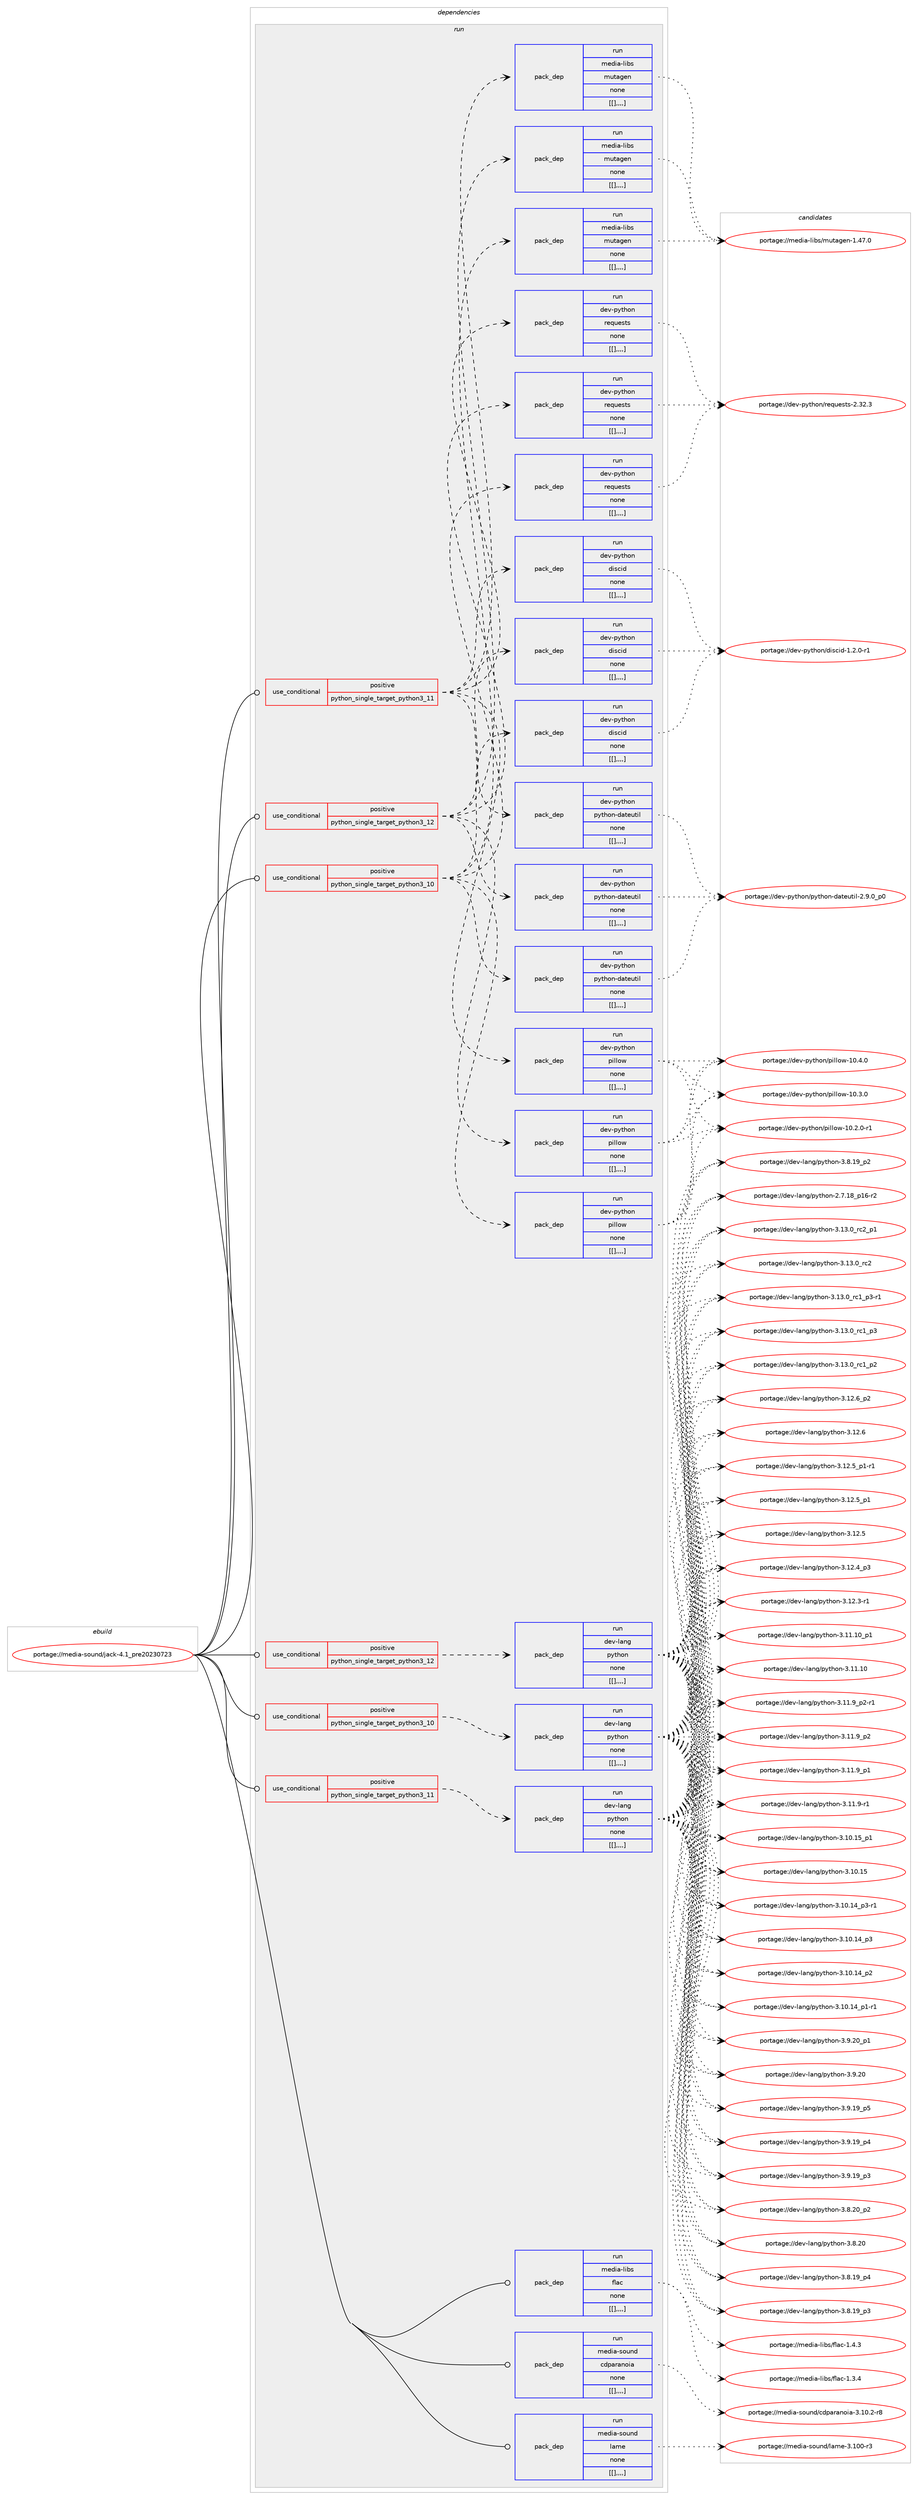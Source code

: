 digraph prolog {

# *************
# Graph options
# *************

newrank=true;
concentrate=true;
compound=true;
graph [rankdir=LR,fontname=Helvetica,fontsize=10,ranksep=1.5];#, ranksep=2.5, nodesep=0.2];
edge  [arrowhead=vee];
node  [fontname=Helvetica,fontsize=10];

# **********
# The ebuild
# **********

subgraph cluster_leftcol {
color=gray;
label=<<i>ebuild</i>>;
id [label="portage://media-sound/jack-4.1_pre20230723", color=red, width=4, href="../media-sound/jack-4.1_pre20230723.svg"];
}

# ****************
# The dependencies
# ****************

subgraph cluster_midcol {
color=gray;
label=<<i>dependencies</i>>;
subgraph cluster_compile {
fillcolor="#eeeeee";
style=filled;
label=<<i>compile</i>>;
}
subgraph cluster_compileandrun {
fillcolor="#eeeeee";
style=filled;
label=<<i>compile and run</i>>;
}
subgraph cluster_run {
fillcolor="#eeeeee";
style=filled;
label=<<i>run</i>>;
subgraph cond83670 {
dependency326342 [label=<<TABLE BORDER="0" CELLBORDER="1" CELLSPACING="0" CELLPADDING="4"><TR><TD ROWSPAN="3" CELLPADDING="10">use_conditional</TD></TR><TR><TD>positive</TD></TR><TR><TD>python_single_target_python3_10</TD></TR></TABLE>>, shape=none, color=red];
subgraph pack240182 {
dependency326343 [label=<<TABLE BORDER="0" CELLBORDER="1" CELLSPACING="0" CELLPADDING="4" WIDTH="220"><TR><TD ROWSPAN="6" CELLPADDING="30">pack_dep</TD></TR><TR><TD WIDTH="110">run</TD></TR><TR><TD>dev-lang</TD></TR><TR><TD>python</TD></TR><TR><TD>none</TD></TR><TR><TD>[[],,,,]</TD></TR></TABLE>>, shape=none, color=blue];
}
dependency326342:e -> dependency326343:w [weight=20,style="dashed",arrowhead="vee"];
}
id:e -> dependency326342:w [weight=20,style="solid",arrowhead="odot"];
subgraph cond83671 {
dependency326344 [label=<<TABLE BORDER="0" CELLBORDER="1" CELLSPACING="0" CELLPADDING="4"><TR><TD ROWSPAN="3" CELLPADDING="10">use_conditional</TD></TR><TR><TD>positive</TD></TR><TR><TD>python_single_target_python3_10</TD></TR></TABLE>>, shape=none, color=red];
subgraph pack240183 {
dependency326345 [label=<<TABLE BORDER="0" CELLBORDER="1" CELLSPACING="0" CELLPADDING="4" WIDTH="220"><TR><TD ROWSPAN="6" CELLPADDING="30">pack_dep</TD></TR><TR><TD WIDTH="110">run</TD></TR><TR><TD>dev-python</TD></TR><TR><TD>discid</TD></TR><TR><TD>none</TD></TR><TR><TD>[[],,,,]</TD></TR></TABLE>>, shape=none, color=blue];
}
dependency326344:e -> dependency326345:w [weight=20,style="dashed",arrowhead="vee"];
subgraph pack240184 {
dependency326346 [label=<<TABLE BORDER="0" CELLBORDER="1" CELLSPACING="0" CELLPADDING="4" WIDTH="220"><TR><TD ROWSPAN="6" CELLPADDING="30">pack_dep</TD></TR><TR><TD WIDTH="110">run</TD></TR><TR><TD>media-libs</TD></TR><TR><TD>mutagen</TD></TR><TR><TD>none</TD></TR><TR><TD>[[],,,,]</TD></TR></TABLE>>, shape=none, color=blue];
}
dependency326344:e -> dependency326346:w [weight=20,style="dashed",arrowhead="vee"];
subgraph pack240185 {
dependency326347 [label=<<TABLE BORDER="0" CELLBORDER="1" CELLSPACING="0" CELLPADDING="4" WIDTH="220"><TR><TD ROWSPAN="6" CELLPADDING="30">pack_dep</TD></TR><TR><TD WIDTH="110">run</TD></TR><TR><TD>dev-python</TD></TR><TR><TD>pillow</TD></TR><TR><TD>none</TD></TR><TR><TD>[[],,,,]</TD></TR></TABLE>>, shape=none, color=blue];
}
dependency326344:e -> dependency326347:w [weight=20,style="dashed",arrowhead="vee"];
subgraph pack240186 {
dependency326348 [label=<<TABLE BORDER="0" CELLBORDER="1" CELLSPACING="0" CELLPADDING="4" WIDTH="220"><TR><TD ROWSPAN="6" CELLPADDING="30">pack_dep</TD></TR><TR><TD WIDTH="110">run</TD></TR><TR><TD>dev-python</TD></TR><TR><TD>python-dateutil</TD></TR><TR><TD>none</TD></TR><TR><TD>[[],,,,]</TD></TR></TABLE>>, shape=none, color=blue];
}
dependency326344:e -> dependency326348:w [weight=20,style="dashed",arrowhead="vee"];
subgraph pack240187 {
dependency326349 [label=<<TABLE BORDER="0" CELLBORDER="1" CELLSPACING="0" CELLPADDING="4" WIDTH="220"><TR><TD ROWSPAN="6" CELLPADDING="30">pack_dep</TD></TR><TR><TD WIDTH="110">run</TD></TR><TR><TD>dev-python</TD></TR><TR><TD>requests</TD></TR><TR><TD>none</TD></TR><TR><TD>[[],,,,]</TD></TR></TABLE>>, shape=none, color=blue];
}
dependency326344:e -> dependency326349:w [weight=20,style="dashed",arrowhead="vee"];
}
id:e -> dependency326344:w [weight=20,style="solid",arrowhead="odot"];
subgraph cond83672 {
dependency326350 [label=<<TABLE BORDER="0" CELLBORDER="1" CELLSPACING="0" CELLPADDING="4"><TR><TD ROWSPAN="3" CELLPADDING="10">use_conditional</TD></TR><TR><TD>positive</TD></TR><TR><TD>python_single_target_python3_11</TD></TR></TABLE>>, shape=none, color=red];
subgraph pack240188 {
dependency326351 [label=<<TABLE BORDER="0" CELLBORDER="1" CELLSPACING="0" CELLPADDING="4" WIDTH="220"><TR><TD ROWSPAN="6" CELLPADDING="30">pack_dep</TD></TR><TR><TD WIDTH="110">run</TD></TR><TR><TD>dev-lang</TD></TR><TR><TD>python</TD></TR><TR><TD>none</TD></TR><TR><TD>[[],,,,]</TD></TR></TABLE>>, shape=none, color=blue];
}
dependency326350:e -> dependency326351:w [weight=20,style="dashed",arrowhead="vee"];
}
id:e -> dependency326350:w [weight=20,style="solid",arrowhead="odot"];
subgraph cond83673 {
dependency326352 [label=<<TABLE BORDER="0" CELLBORDER="1" CELLSPACING="0" CELLPADDING="4"><TR><TD ROWSPAN="3" CELLPADDING="10">use_conditional</TD></TR><TR><TD>positive</TD></TR><TR><TD>python_single_target_python3_11</TD></TR></TABLE>>, shape=none, color=red];
subgraph pack240189 {
dependency326353 [label=<<TABLE BORDER="0" CELLBORDER="1" CELLSPACING="0" CELLPADDING="4" WIDTH="220"><TR><TD ROWSPAN="6" CELLPADDING="30">pack_dep</TD></TR><TR><TD WIDTH="110">run</TD></TR><TR><TD>dev-python</TD></TR><TR><TD>discid</TD></TR><TR><TD>none</TD></TR><TR><TD>[[],,,,]</TD></TR></TABLE>>, shape=none, color=blue];
}
dependency326352:e -> dependency326353:w [weight=20,style="dashed",arrowhead="vee"];
subgraph pack240190 {
dependency326354 [label=<<TABLE BORDER="0" CELLBORDER="1" CELLSPACING="0" CELLPADDING="4" WIDTH="220"><TR><TD ROWSPAN="6" CELLPADDING="30">pack_dep</TD></TR><TR><TD WIDTH="110">run</TD></TR><TR><TD>media-libs</TD></TR><TR><TD>mutagen</TD></TR><TR><TD>none</TD></TR><TR><TD>[[],,,,]</TD></TR></TABLE>>, shape=none, color=blue];
}
dependency326352:e -> dependency326354:w [weight=20,style="dashed",arrowhead="vee"];
subgraph pack240191 {
dependency326355 [label=<<TABLE BORDER="0" CELLBORDER="1" CELLSPACING="0" CELLPADDING="4" WIDTH="220"><TR><TD ROWSPAN="6" CELLPADDING="30">pack_dep</TD></TR><TR><TD WIDTH="110">run</TD></TR><TR><TD>dev-python</TD></TR><TR><TD>pillow</TD></TR><TR><TD>none</TD></TR><TR><TD>[[],,,,]</TD></TR></TABLE>>, shape=none, color=blue];
}
dependency326352:e -> dependency326355:w [weight=20,style="dashed",arrowhead="vee"];
subgraph pack240192 {
dependency326356 [label=<<TABLE BORDER="0" CELLBORDER="1" CELLSPACING="0" CELLPADDING="4" WIDTH="220"><TR><TD ROWSPAN="6" CELLPADDING="30">pack_dep</TD></TR><TR><TD WIDTH="110">run</TD></TR><TR><TD>dev-python</TD></TR><TR><TD>python-dateutil</TD></TR><TR><TD>none</TD></TR><TR><TD>[[],,,,]</TD></TR></TABLE>>, shape=none, color=blue];
}
dependency326352:e -> dependency326356:w [weight=20,style="dashed",arrowhead="vee"];
subgraph pack240193 {
dependency326357 [label=<<TABLE BORDER="0" CELLBORDER="1" CELLSPACING="0" CELLPADDING="4" WIDTH="220"><TR><TD ROWSPAN="6" CELLPADDING="30">pack_dep</TD></TR><TR><TD WIDTH="110">run</TD></TR><TR><TD>dev-python</TD></TR><TR><TD>requests</TD></TR><TR><TD>none</TD></TR><TR><TD>[[],,,,]</TD></TR></TABLE>>, shape=none, color=blue];
}
dependency326352:e -> dependency326357:w [weight=20,style="dashed",arrowhead="vee"];
}
id:e -> dependency326352:w [weight=20,style="solid",arrowhead="odot"];
subgraph cond83674 {
dependency326358 [label=<<TABLE BORDER="0" CELLBORDER="1" CELLSPACING="0" CELLPADDING="4"><TR><TD ROWSPAN="3" CELLPADDING="10">use_conditional</TD></TR><TR><TD>positive</TD></TR><TR><TD>python_single_target_python3_12</TD></TR></TABLE>>, shape=none, color=red];
subgraph pack240194 {
dependency326359 [label=<<TABLE BORDER="0" CELLBORDER="1" CELLSPACING="0" CELLPADDING="4" WIDTH="220"><TR><TD ROWSPAN="6" CELLPADDING="30">pack_dep</TD></TR><TR><TD WIDTH="110">run</TD></TR><TR><TD>dev-lang</TD></TR><TR><TD>python</TD></TR><TR><TD>none</TD></TR><TR><TD>[[],,,,]</TD></TR></TABLE>>, shape=none, color=blue];
}
dependency326358:e -> dependency326359:w [weight=20,style="dashed",arrowhead="vee"];
}
id:e -> dependency326358:w [weight=20,style="solid",arrowhead="odot"];
subgraph cond83675 {
dependency326360 [label=<<TABLE BORDER="0" CELLBORDER="1" CELLSPACING="0" CELLPADDING="4"><TR><TD ROWSPAN="3" CELLPADDING="10">use_conditional</TD></TR><TR><TD>positive</TD></TR><TR><TD>python_single_target_python3_12</TD></TR></TABLE>>, shape=none, color=red];
subgraph pack240195 {
dependency326361 [label=<<TABLE BORDER="0" CELLBORDER="1" CELLSPACING="0" CELLPADDING="4" WIDTH="220"><TR><TD ROWSPAN="6" CELLPADDING="30">pack_dep</TD></TR><TR><TD WIDTH="110">run</TD></TR><TR><TD>dev-python</TD></TR><TR><TD>discid</TD></TR><TR><TD>none</TD></TR><TR><TD>[[],,,,]</TD></TR></TABLE>>, shape=none, color=blue];
}
dependency326360:e -> dependency326361:w [weight=20,style="dashed",arrowhead="vee"];
subgraph pack240196 {
dependency326362 [label=<<TABLE BORDER="0" CELLBORDER="1" CELLSPACING="0" CELLPADDING="4" WIDTH="220"><TR><TD ROWSPAN="6" CELLPADDING="30">pack_dep</TD></TR><TR><TD WIDTH="110">run</TD></TR><TR><TD>media-libs</TD></TR><TR><TD>mutagen</TD></TR><TR><TD>none</TD></TR><TR><TD>[[],,,,]</TD></TR></TABLE>>, shape=none, color=blue];
}
dependency326360:e -> dependency326362:w [weight=20,style="dashed",arrowhead="vee"];
subgraph pack240197 {
dependency326363 [label=<<TABLE BORDER="0" CELLBORDER="1" CELLSPACING="0" CELLPADDING="4" WIDTH="220"><TR><TD ROWSPAN="6" CELLPADDING="30">pack_dep</TD></TR><TR><TD WIDTH="110">run</TD></TR><TR><TD>dev-python</TD></TR><TR><TD>pillow</TD></TR><TR><TD>none</TD></TR><TR><TD>[[],,,,]</TD></TR></TABLE>>, shape=none, color=blue];
}
dependency326360:e -> dependency326363:w [weight=20,style="dashed",arrowhead="vee"];
subgraph pack240198 {
dependency326364 [label=<<TABLE BORDER="0" CELLBORDER="1" CELLSPACING="0" CELLPADDING="4" WIDTH="220"><TR><TD ROWSPAN="6" CELLPADDING="30">pack_dep</TD></TR><TR><TD WIDTH="110">run</TD></TR><TR><TD>dev-python</TD></TR><TR><TD>python-dateutil</TD></TR><TR><TD>none</TD></TR><TR><TD>[[],,,,]</TD></TR></TABLE>>, shape=none, color=blue];
}
dependency326360:e -> dependency326364:w [weight=20,style="dashed",arrowhead="vee"];
subgraph pack240199 {
dependency326365 [label=<<TABLE BORDER="0" CELLBORDER="1" CELLSPACING="0" CELLPADDING="4" WIDTH="220"><TR><TD ROWSPAN="6" CELLPADDING="30">pack_dep</TD></TR><TR><TD WIDTH="110">run</TD></TR><TR><TD>dev-python</TD></TR><TR><TD>requests</TD></TR><TR><TD>none</TD></TR><TR><TD>[[],,,,]</TD></TR></TABLE>>, shape=none, color=blue];
}
dependency326360:e -> dependency326365:w [weight=20,style="dashed",arrowhead="vee"];
}
id:e -> dependency326360:w [weight=20,style="solid",arrowhead="odot"];
subgraph pack240200 {
dependency326366 [label=<<TABLE BORDER="0" CELLBORDER="1" CELLSPACING="0" CELLPADDING="4" WIDTH="220"><TR><TD ROWSPAN="6" CELLPADDING="30">pack_dep</TD></TR><TR><TD WIDTH="110">run</TD></TR><TR><TD>media-libs</TD></TR><TR><TD>flac</TD></TR><TR><TD>none</TD></TR><TR><TD>[[],,,,]</TD></TR></TABLE>>, shape=none, color=blue];
}
id:e -> dependency326366:w [weight=20,style="solid",arrowhead="odot"];
subgraph pack240201 {
dependency326367 [label=<<TABLE BORDER="0" CELLBORDER="1" CELLSPACING="0" CELLPADDING="4" WIDTH="220"><TR><TD ROWSPAN="6" CELLPADDING="30">pack_dep</TD></TR><TR><TD WIDTH="110">run</TD></TR><TR><TD>media-sound</TD></TR><TR><TD>cdparanoia</TD></TR><TR><TD>none</TD></TR><TR><TD>[[],,,,]</TD></TR></TABLE>>, shape=none, color=blue];
}
id:e -> dependency326367:w [weight=20,style="solid",arrowhead="odot"];
subgraph pack240202 {
dependency326368 [label=<<TABLE BORDER="0" CELLBORDER="1" CELLSPACING="0" CELLPADDING="4" WIDTH="220"><TR><TD ROWSPAN="6" CELLPADDING="30">pack_dep</TD></TR><TR><TD WIDTH="110">run</TD></TR><TR><TD>media-sound</TD></TR><TR><TD>lame</TD></TR><TR><TD>none</TD></TR><TR><TD>[[],,,,]</TD></TR></TABLE>>, shape=none, color=blue];
}
id:e -> dependency326368:w [weight=20,style="solid",arrowhead="odot"];
}
}

# **************
# The candidates
# **************

subgraph cluster_choices {
rank=same;
color=gray;
label=<<i>candidates</i>>;

subgraph choice240182 {
color=black;
nodesep=1;
choice100101118451089711010347112121116104111110455146495146489511499509511249 [label="portage://dev-lang/python-3.13.0_rc2_p1", color=red, width=4,href="../dev-lang/python-3.13.0_rc2_p1.svg"];
choice10010111845108971101034711212111610411111045514649514648951149950 [label="portage://dev-lang/python-3.13.0_rc2", color=red, width=4,href="../dev-lang/python-3.13.0_rc2.svg"];
choice1001011184510897110103471121211161041111104551464951464895114994995112514511449 [label="portage://dev-lang/python-3.13.0_rc1_p3-r1", color=red, width=4,href="../dev-lang/python-3.13.0_rc1_p3-r1.svg"];
choice100101118451089711010347112121116104111110455146495146489511499499511251 [label="portage://dev-lang/python-3.13.0_rc1_p3", color=red, width=4,href="../dev-lang/python-3.13.0_rc1_p3.svg"];
choice100101118451089711010347112121116104111110455146495146489511499499511250 [label="portage://dev-lang/python-3.13.0_rc1_p2", color=red, width=4,href="../dev-lang/python-3.13.0_rc1_p2.svg"];
choice100101118451089711010347112121116104111110455146495046549511250 [label="portage://dev-lang/python-3.12.6_p2", color=red, width=4,href="../dev-lang/python-3.12.6_p2.svg"];
choice10010111845108971101034711212111610411111045514649504654 [label="portage://dev-lang/python-3.12.6", color=red, width=4,href="../dev-lang/python-3.12.6.svg"];
choice1001011184510897110103471121211161041111104551464950465395112494511449 [label="portage://dev-lang/python-3.12.5_p1-r1", color=red, width=4,href="../dev-lang/python-3.12.5_p1-r1.svg"];
choice100101118451089711010347112121116104111110455146495046539511249 [label="portage://dev-lang/python-3.12.5_p1", color=red, width=4,href="../dev-lang/python-3.12.5_p1.svg"];
choice10010111845108971101034711212111610411111045514649504653 [label="portage://dev-lang/python-3.12.5", color=red, width=4,href="../dev-lang/python-3.12.5.svg"];
choice100101118451089711010347112121116104111110455146495046529511251 [label="portage://dev-lang/python-3.12.4_p3", color=red, width=4,href="../dev-lang/python-3.12.4_p3.svg"];
choice100101118451089711010347112121116104111110455146495046514511449 [label="portage://dev-lang/python-3.12.3-r1", color=red, width=4,href="../dev-lang/python-3.12.3-r1.svg"];
choice10010111845108971101034711212111610411111045514649494649489511249 [label="portage://dev-lang/python-3.11.10_p1", color=red, width=4,href="../dev-lang/python-3.11.10_p1.svg"];
choice1001011184510897110103471121211161041111104551464949464948 [label="portage://dev-lang/python-3.11.10", color=red, width=4,href="../dev-lang/python-3.11.10.svg"];
choice1001011184510897110103471121211161041111104551464949465795112504511449 [label="portage://dev-lang/python-3.11.9_p2-r1", color=red, width=4,href="../dev-lang/python-3.11.9_p2-r1.svg"];
choice100101118451089711010347112121116104111110455146494946579511250 [label="portage://dev-lang/python-3.11.9_p2", color=red, width=4,href="../dev-lang/python-3.11.9_p2.svg"];
choice100101118451089711010347112121116104111110455146494946579511249 [label="portage://dev-lang/python-3.11.9_p1", color=red, width=4,href="../dev-lang/python-3.11.9_p1.svg"];
choice100101118451089711010347112121116104111110455146494946574511449 [label="portage://dev-lang/python-3.11.9-r1", color=red, width=4,href="../dev-lang/python-3.11.9-r1.svg"];
choice10010111845108971101034711212111610411111045514649484649539511249 [label="portage://dev-lang/python-3.10.15_p1", color=red, width=4,href="../dev-lang/python-3.10.15_p1.svg"];
choice1001011184510897110103471121211161041111104551464948464953 [label="portage://dev-lang/python-3.10.15", color=red, width=4,href="../dev-lang/python-3.10.15.svg"];
choice100101118451089711010347112121116104111110455146494846495295112514511449 [label="portage://dev-lang/python-3.10.14_p3-r1", color=red, width=4,href="../dev-lang/python-3.10.14_p3-r1.svg"];
choice10010111845108971101034711212111610411111045514649484649529511251 [label="portage://dev-lang/python-3.10.14_p3", color=red, width=4,href="../dev-lang/python-3.10.14_p3.svg"];
choice10010111845108971101034711212111610411111045514649484649529511250 [label="portage://dev-lang/python-3.10.14_p2", color=red, width=4,href="../dev-lang/python-3.10.14_p2.svg"];
choice100101118451089711010347112121116104111110455146494846495295112494511449 [label="portage://dev-lang/python-3.10.14_p1-r1", color=red, width=4,href="../dev-lang/python-3.10.14_p1-r1.svg"];
choice100101118451089711010347112121116104111110455146574650489511249 [label="portage://dev-lang/python-3.9.20_p1", color=red, width=4,href="../dev-lang/python-3.9.20_p1.svg"];
choice10010111845108971101034711212111610411111045514657465048 [label="portage://dev-lang/python-3.9.20", color=red, width=4,href="../dev-lang/python-3.9.20.svg"];
choice100101118451089711010347112121116104111110455146574649579511253 [label="portage://dev-lang/python-3.9.19_p5", color=red, width=4,href="../dev-lang/python-3.9.19_p5.svg"];
choice100101118451089711010347112121116104111110455146574649579511252 [label="portage://dev-lang/python-3.9.19_p4", color=red, width=4,href="../dev-lang/python-3.9.19_p4.svg"];
choice100101118451089711010347112121116104111110455146574649579511251 [label="portage://dev-lang/python-3.9.19_p3", color=red, width=4,href="../dev-lang/python-3.9.19_p3.svg"];
choice100101118451089711010347112121116104111110455146564650489511250 [label="portage://dev-lang/python-3.8.20_p2", color=red, width=4,href="../dev-lang/python-3.8.20_p2.svg"];
choice10010111845108971101034711212111610411111045514656465048 [label="portage://dev-lang/python-3.8.20", color=red, width=4,href="../dev-lang/python-3.8.20.svg"];
choice100101118451089711010347112121116104111110455146564649579511252 [label="portage://dev-lang/python-3.8.19_p4", color=red, width=4,href="../dev-lang/python-3.8.19_p4.svg"];
choice100101118451089711010347112121116104111110455146564649579511251 [label="portage://dev-lang/python-3.8.19_p3", color=red, width=4,href="../dev-lang/python-3.8.19_p3.svg"];
choice100101118451089711010347112121116104111110455146564649579511250 [label="portage://dev-lang/python-3.8.19_p2", color=red, width=4,href="../dev-lang/python-3.8.19_p2.svg"];
choice100101118451089711010347112121116104111110455046554649569511249544511450 [label="portage://dev-lang/python-2.7.18_p16-r2", color=red, width=4,href="../dev-lang/python-2.7.18_p16-r2.svg"];
dependency326343:e -> choice100101118451089711010347112121116104111110455146495146489511499509511249:w [style=dotted,weight="100"];
dependency326343:e -> choice10010111845108971101034711212111610411111045514649514648951149950:w [style=dotted,weight="100"];
dependency326343:e -> choice1001011184510897110103471121211161041111104551464951464895114994995112514511449:w [style=dotted,weight="100"];
dependency326343:e -> choice100101118451089711010347112121116104111110455146495146489511499499511251:w [style=dotted,weight="100"];
dependency326343:e -> choice100101118451089711010347112121116104111110455146495146489511499499511250:w [style=dotted,weight="100"];
dependency326343:e -> choice100101118451089711010347112121116104111110455146495046549511250:w [style=dotted,weight="100"];
dependency326343:e -> choice10010111845108971101034711212111610411111045514649504654:w [style=dotted,weight="100"];
dependency326343:e -> choice1001011184510897110103471121211161041111104551464950465395112494511449:w [style=dotted,weight="100"];
dependency326343:e -> choice100101118451089711010347112121116104111110455146495046539511249:w [style=dotted,weight="100"];
dependency326343:e -> choice10010111845108971101034711212111610411111045514649504653:w [style=dotted,weight="100"];
dependency326343:e -> choice100101118451089711010347112121116104111110455146495046529511251:w [style=dotted,weight="100"];
dependency326343:e -> choice100101118451089711010347112121116104111110455146495046514511449:w [style=dotted,weight="100"];
dependency326343:e -> choice10010111845108971101034711212111610411111045514649494649489511249:w [style=dotted,weight="100"];
dependency326343:e -> choice1001011184510897110103471121211161041111104551464949464948:w [style=dotted,weight="100"];
dependency326343:e -> choice1001011184510897110103471121211161041111104551464949465795112504511449:w [style=dotted,weight="100"];
dependency326343:e -> choice100101118451089711010347112121116104111110455146494946579511250:w [style=dotted,weight="100"];
dependency326343:e -> choice100101118451089711010347112121116104111110455146494946579511249:w [style=dotted,weight="100"];
dependency326343:e -> choice100101118451089711010347112121116104111110455146494946574511449:w [style=dotted,weight="100"];
dependency326343:e -> choice10010111845108971101034711212111610411111045514649484649539511249:w [style=dotted,weight="100"];
dependency326343:e -> choice1001011184510897110103471121211161041111104551464948464953:w [style=dotted,weight="100"];
dependency326343:e -> choice100101118451089711010347112121116104111110455146494846495295112514511449:w [style=dotted,weight="100"];
dependency326343:e -> choice10010111845108971101034711212111610411111045514649484649529511251:w [style=dotted,weight="100"];
dependency326343:e -> choice10010111845108971101034711212111610411111045514649484649529511250:w [style=dotted,weight="100"];
dependency326343:e -> choice100101118451089711010347112121116104111110455146494846495295112494511449:w [style=dotted,weight="100"];
dependency326343:e -> choice100101118451089711010347112121116104111110455146574650489511249:w [style=dotted,weight="100"];
dependency326343:e -> choice10010111845108971101034711212111610411111045514657465048:w [style=dotted,weight="100"];
dependency326343:e -> choice100101118451089711010347112121116104111110455146574649579511253:w [style=dotted,weight="100"];
dependency326343:e -> choice100101118451089711010347112121116104111110455146574649579511252:w [style=dotted,weight="100"];
dependency326343:e -> choice100101118451089711010347112121116104111110455146574649579511251:w [style=dotted,weight="100"];
dependency326343:e -> choice100101118451089711010347112121116104111110455146564650489511250:w [style=dotted,weight="100"];
dependency326343:e -> choice10010111845108971101034711212111610411111045514656465048:w [style=dotted,weight="100"];
dependency326343:e -> choice100101118451089711010347112121116104111110455146564649579511252:w [style=dotted,weight="100"];
dependency326343:e -> choice100101118451089711010347112121116104111110455146564649579511251:w [style=dotted,weight="100"];
dependency326343:e -> choice100101118451089711010347112121116104111110455146564649579511250:w [style=dotted,weight="100"];
dependency326343:e -> choice100101118451089711010347112121116104111110455046554649569511249544511450:w [style=dotted,weight="100"];
}
subgraph choice240183 {
color=black;
nodesep=1;
choice1001011184511212111610411111047100105115991051004549465046484511449 [label="portage://dev-python/discid-1.2.0-r1", color=red, width=4,href="../dev-python/discid-1.2.0-r1.svg"];
dependency326345:e -> choice1001011184511212111610411111047100105115991051004549465046484511449:w [style=dotted,weight="100"];
}
subgraph choice240184 {
color=black;
nodesep=1;
choice109101100105974510810598115471091171169710310111045494652554648 [label="portage://media-libs/mutagen-1.47.0", color=red, width=4,href="../media-libs/mutagen-1.47.0.svg"];
dependency326346:e -> choice109101100105974510810598115471091171169710310111045494652554648:w [style=dotted,weight="100"];
}
subgraph choice240185 {
color=black;
nodesep=1;
choice100101118451121211161041111104711210510810811111945494846524648 [label="portage://dev-python/pillow-10.4.0", color=red, width=4,href="../dev-python/pillow-10.4.0.svg"];
choice100101118451121211161041111104711210510810811111945494846514648 [label="portage://dev-python/pillow-10.3.0", color=red, width=4,href="../dev-python/pillow-10.3.0.svg"];
choice1001011184511212111610411111047112105108108111119454948465046484511449 [label="portage://dev-python/pillow-10.2.0-r1", color=red, width=4,href="../dev-python/pillow-10.2.0-r1.svg"];
dependency326347:e -> choice100101118451121211161041111104711210510810811111945494846524648:w [style=dotted,weight="100"];
dependency326347:e -> choice100101118451121211161041111104711210510810811111945494846514648:w [style=dotted,weight="100"];
dependency326347:e -> choice1001011184511212111610411111047112105108108111119454948465046484511449:w [style=dotted,weight="100"];
}
subgraph choice240186 {
color=black;
nodesep=1;
choice100101118451121211161041111104711212111610411111045100971161011171161051084550465746489511248 [label="portage://dev-python/python-dateutil-2.9.0_p0", color=red, width=4,href="../dev-python/python-dateutil-2.9.0_p0.svg"];
dependency326348:e -> choice100101118451121211161041111104711212111610411111045100971161011171161051084550465746489511248:w [style=dotted,weight="100"];
}
subgraph choice240187 {
color=black;
nodesep=1;
choice100101118451121211161041111104711410111311710111511611545504651504651 [label="portage://dev-python/requests-2.32.3", color=red, width=4,href="../dev-python/requests-2.32.3.svg"];
dependency326349:e -> choice100101118451121211161041111104711410111311710111511611545504651504651:w [style=dotted,weight="100"];
}
subgraph choice240188 {
color=black;
nodesep=1;
choice100101118451089711010347112121116104111110455146495146489511499509511249 [label="portage://dev-lang/python-3.13.0_rc2_p1", color=red, width=4,href="../dev-lang/python-3.13.0_rc2_p1.svg"];
choice10010111845108971101034711212111610411111045514649514648951149950 [label="portage://dev-lang/python-3.13.0_rc2", color=red, width=4,href="../dev-lang/python-3.13.0_rc2.svg"];
choice1001011184510897110103471121211161041111104551464951464895114994995112514511449 [label="portage://dev-lang/python-3.13.0_rc1_p3-r1", color=red, width=4,href="../dev-lang/python-3.13.0_rc1_p3-r1.svg"];
choice100101118451089711010347112121116104111110455146495146489511499499511251 [label="portage://dev-lang/python-3.13.0_rc1_p3", color=red, width=4,href="../dev-lang/python-3.13.0_rc1_p3.svg"];
choice100101118451089711010347112121116104111110455146495146489511499499511250 [label="portage://dev-lang/python-3.13.0_rc1_p2", color=red, width=4,href="../dev-lang/python-3.13.0_rc1_p2.svg"];
choice100101118451089711010347112121116104111110455146495046549511250 [label="portage://dev-lang/python-3.12.6_p2", color=red, width=4,href="../dev-lang/python-3.12.6_p2.svg"];
choice10010111845108971101034711212111610411111045514649504654 [label="portage://dev-lang/python-3.12.6", color=red, width=4,href="../dev-lang/python-3.12.6.svg"];
choice1001011184510897110103471121211161041111104551464950465395112494511449 [label="portage://dev-lang/python-3.12.5_p1-r1", color=red, width=4,href="../dev-lang/python-3.12.5_p1-r1.svg"];
choice100101118451089711010347112121116104111110455146495046539511249 [label="portage://dev-lang/python-3.12.5_p1", color=red, width=4,href="../dev-lang/python-3.12.5_p1.svg"];
choice10010111845108971101034711212111610411111045514649504653 [label="portage://dev-lang/python-3.12.5", color=red, width=4,href="../dev-lang/python-3.12.5.svg"];
choice100101118451089711010347112121116104111110455146495046529511251 [label="portage://dev-lang/python-3.12.4_p3", color=red, width=4,href="../dev-lang/python-3.12.4_p3.svg"];
choice100101118451089711010347112121116104111110455146495046514511449 [label="portage://dev-lang/python-3.12.3-r1", color=red, width=4,href="../dev-lang/python-3.12.3-r1.svg"];
choice10010111845108971101034711212111610411111045514649494649489511249 [label="portage://dev-lang/python-3.11.10_p1", color=red, width=4,href="../dev-lang/python-3.11.10_p1.svg"];
choice1001011184510897110103471121211161041111104551464949464948 [label="portage://dev-lang/python-3.11.10", color=red, width=4,href="../dev-lang/python-3.11.10.svg"];
choice1001011184510897110103471121211161041111104551464949465795112504511449 [label="portage://dev-lang/python-3.11.9_p2-r1", color=red, width=4,href="../dev-lang/python-3.11.9_p2-r1.svg"];
choice100101118451089711010347112121116104111110455146494946579511250 [label="portage://dev-lang/python-3.11.9_p2", color=red, width=4,href="../dev-lang/python-3.11.9_p2.svg"];
choice100101118451089711010347112121116104111110455146494946579511249 [label="portage://dev-lang/python-3.11.9_p1", color=red, width=4,href="../dev-lang/python-3.11.9_p1.svg"];
choice100101118451089711010347112121116104111110455146494946574511449 [label="portage://dev-lang/python-3.11.9-r1", color=red, width=4,href="../dev-lang/python-3.11.9-r1.svg"];
choice10010111845108971101034711212111610411111045514649484649539511249 [label="portage://dev-lang/python-3.10.15_p1", color=red, width=4,href="../dev-lang/python-3.10.15_p1.svg"];
choice1001011184510897110103471121211161041111104551464948464953 [label="portage://dev-lang/python-3.10.15", color=red, width=4,href="../dev-lang/python-3.10.15.svg"];
choice100101118451089711010347112121116104111110455146494846495295112514511449 [label="portage://dev-lang/python-3.10.14_p3-r1", color=red, width=4,href="../dev-lang/python-3.10.14_p3-r1.svg"];
choice10010111845108971101034711212111610411111045514649484649529511251 [label="portage://dev-lang/python-3.10.14_p3", color=red, width=4,href="../dev-lang/python-3.10.14_p3.svg"];
choice10010111845108971101034711212111610411111045514649484649529511250 [label="portage://dev-lang/python-3.10.14_p2", color=red, width=4,href="../dev-lang/python-3.10.14_p2.svg"];
choice100101118451089711010347112121116104111110455146494846495295112494511449 [label="portage://dev-lang/python-3.10.14_p1-r1", color=red, width=4,href="../dev-lang/python-3.10.14_p1-r1.svg"];
choice100101118451089711010347112121116104111110455146574650489511249 [label="portage://dev-lang/python-3.9.20_p1", color=red, width=4,href="../dev-lang/python-3.9.20_p1.svg"];
choice10010111845108971101034711212111610411111045514657465048 [label="portage://dev-lang/python-3.9.20", color=red, width=4,href="../dev-lang/python-3.9.20.svg"];
choice100101118451089711010347112121116104111110455146574649579511253 [label="portage://dev-lang/python-3.9.19_p5", color=red, width=4,href="../dev-lang/python-3.9.19_p5.svg"];
choice100101118451089711010347112121116104111110455146574649579511252 [label="portage://dev-lang/python-3.9.19_p4", color=red, width=4,href="../dev-lang/python-3.9.19_p4.svg"];
choice100101118451089711010347112121116104111110455146574649579511251 [label="portage://dev-lang/python-3.9.19_p3", color=red, width=4,href="../dev-lang/python-3.9.19_p3.svg"];
choice100101118451089711010347112121116104111110455146564650489511250 [label="portage://dev-lang/python-3.8.20_p2", color=red, width=4,href="../dev-lang/python-3.8.20_p2.svg"];
choice10010111845108971101034711212111610411111045514656465048 [label="portage://dev-lang/python-3.8.20", color=red, width=4,href="../dev-lang/python-3.8.20.svg"];
choice100101118451089711010347112121116104111110455146564649579511252 [label="portage://dev-lang/python-3.8.19_p4", color=red, width=4,href="../dev-lang/python-3.8.19_p4.svg"];
choice100101118451089711010347112121116104111110455146564649579511251 [label="portage://dev-lang/python-3.8.19_p3", color=red, width=4,href="../dev-lang/python-3.8.19_p3.svg"];
choice100101118451089711010347112121116104111110455146564649579511250 [label="portage://dev-lang/python-3.8.19_p2", color=red, width=4,href="../dev-lang/python-3.8.19_p2.svg"];
choice100101118451089711010347112121116104111110455046554649569511249544511450 [label="portage://dev-lang/python-2.7.18_p16-r2", color=red, width=4,href="../dev-lang/python-2.7.18_p16-r2.svg"];
dependency326351:e -> choice100101118451089711010347112121116104111110455146495146489511499509511249:w [style=dotted,weight="100"];
dependency326351:e -> choice10010111845108971101034711212111610411111045514649514648951149950:w [style=dotted,weight="100"];
dependency326351:e -> choice1001011184510897110103471121211161041111104551464951464895114994995112514511449:w [style=dotted,weight="100"];
dependency326351:e -> choice100101118451089711010347112121116104111110455146495146489511499499511251:w [style=dotted,weight="100"];
dependency326351:e -> choice100101118451089711010347112121116104111110455146495146489511499499511250:w [style=dotted,weight="100"];
dependency326351:e -> choice100101118451089711010347112121116104111110455146495046549511250:w [style=dotted,weight="100"];
dependency326351:e -> choice10010111845108971101034711212111610411111045514649504654:w [style=dotted,weight="100"];
dependency326351:e -> choice1001011184510897110103471121211161041111104551464950465395112494511449:w [style=dotted,weight="100"];
dependency326351:e -> choice100101118451089711010347112121116104111110455146495046539511249:w [style=dotted,weight="100"];
dependency326351:e -> choice10010111845108971101034711212111610411111045514649504653:w [style=dotted,weight="100"];
dependency326351:e -> choice100101118451089711010347112121116104111110455146495046529511251:w [style=dotted,weight="100"];
dependency326351:e -> choice100101118451089711010347112121116104111110455146495046514511449:w [style=dotted,weight="100"];
dependency326351:e -> choice10010111845108971101034711212111610411111045514649494649489511249:w [style=dotted,weight="100"];
dependency326351:e -> choice1001011184510897110103471121211161041111104551464949464948:w [style=dotted,weight="100"];
dependency326351:e -> choice1001011184510897110103471121211161041111104551464949465795112504511449:w [style=dotted,weight="100"];
dependency326351:e -> choice100101118451089711010347112121116104111110455146494946579511250:w [style=dotted,weight="100"];
dependency326351:e -> choice100101118451089711010347112121116104111110455146494946579511249:w [style=dotted,weight="100"];
dependency326351:e -> choice100101118451089711010347112121116104111110455146494946574511449:w [style=dotted,weight="100"];
dependency326351:e -> choice10010111845108971101034711212111610411111045514649484649539511249:w [style=dotted,weight="100"];
dependency326351:e -> choice1001011184510897110103471121211161041111104551464948464953:w [style=dotted,weight="100"];
dependency326351:e -> choice100101118451089711010347112121116104111110455146494846495295112514511449:w [style=dotted,weight="100"];
dependency326351:e -> choice10010111845108971101034711212111610411111045514649484649529511251:w [style=dotted,weight="100"];
dependency326351:e -> choice10010111845108971101034711212111610411111045514649484649529511250:w [style=dotted,weight="100"];
dependency326351:e -> choice100101118451089711010347112121116104111110455146494846495295112494511449:w [style=dotted,weight="100"];
dependency326351:e -> choice100101118451089711010347112121116104111110455146574650489511249:w [style=dotted,weight="100"];
dependency326351:e -> choice10010111845108971101034711212111610411111045514657465048:w [style=dotted,weight="100"];
dependency326351:e -> choice100101118451089711010347112121116104111110455146574649579511253:w [style=dotted,weight="100"];
dependency326351:e -> choice100101118451089711010347112121116104111110455146574649579511252:w [style=dotted,weight="100"];
dependency326351:e -> choice100101118451089711010347112121116104111110455146574649579511251:w [style=dotted,weight="100"];
dependency326351:e -> choice100101118451089711010347112121116104111110455146564650489511250:w [style=dotted,weight="100"];
dependency326351:e -> choice10010111845108971101034711212111610411111045514656465048:w [style=dotted,weight="100"];
dependency326351:e -> choice100101118451089711010347112121116104111110455146564649579511252:w [style=dotted,weight="100"];
dependency326351:e -> choice100101118451089711010347112121116104111110455146564649579511251:w [style=dotted,weight="100"];
dependency326351:e -> choice100101118451089711010347112121116104111110455146564649579511250:w [style=dotted,weight="100"];
dependency326351:e -> choice100101118451089711010347112121116104111110455046554649569511249544511450:w [style=dotted,weight="100"];
}
subgraph choice240189 {
color=black;
nodesep=1;
choice1001011184511212111610411111047100105115991051004549465046484511449 [label="portage://dev-python/discid-1.2.0-r1", color=red, width=4,href="../dev-python/discid-1.2.0-r1.svg"];
dependency326353:e -> choice1001011184511212111610411111047100105115991051004549465046484511449:w [style=dotted,weight="100"];
}
subgraph choice240190 {
color=black;
nodesep=1;
choice109101100105974510810598115471091171169710310111045494652554648 [label="portage://media-libs/mutagen-1.47.0", color=red, width=4,href="../media-libs/mutagen-1.47.0.svg"];
dependency326354:e -> choice109101100105974510810598115471091171169710310111045494652554648:w [style=dotted,weight="100"];
}
subgraph choice240191 {
color=black;
nodesep=1;
choice100101118451121211161041111104711210510810811111945494846524648 [label="portage://dev-python/pillow-10.4.0", color=red, width=4,href="../dev-python/pillow-10.4.0.svg"];
choice100101118451121211161041111104711210510810811111945494846514648 [label="portage://dev-python/pillow-10.3.0", color=red, width=4,href="../dev-python/pillow-10.3.0.svg"];
choice1001011184511212111610411111047112105108108111119454948465046484511449 [label="portage://dev-python/pillow-10.2.0-r1", color=red, width=4,href="../dev-python/pillow-10.2.0-r1.svg"];
dependency326355:e -> choice100101118451121211161041111104711210510810811111945494846524648:w [style=dotted,weight="100"];
dependency326355:e -> choice100101118451121211161041111104711210510810811111945494846514648:w [style=dotted,weight="100"];
dependency326355:e -> choice1001011184511212111610411111047112105108108111119454948465046484511449:w [style=dotted,weight="100"];
}
subgraph choice240192 {
color=black;
nodesep=1;
choice100101118451121211161041111104711212111610411111045100971161011171161051084550465746489511248 [label="portage://dev-python/python-dateutil-2.9.0_p0", color=red, width=4,href="../dev-python/python-dateutil-2.9.0_p0.svg"];
dependency326356:e -> choice100101118451121211161041111104711212111610411111045100971161011171161051084550465746489511248:w [style=dotted,weight="100"];
}
subgraph choice240193 {
color=black;
nodesep=1;
choice100101118451121211161041111104711410111311710111511611545504651504651 [label="portage://dev-python/requests-2.32.3", color=red, width=4,href="../dev-python/requests-2.32.3.svg"];
dependency326357:e -> choice100101118451121211161041111104711410111311710111511611545504651504651:w [style=dotted,weight="100"];
}
subgraph choice240194 {
color=black;
nodesep=1;
choice100101118451089711010347112121116104111110455146495146489511499509511249 [label="portage://dev-lang/python-3.13.0_rc2_p1", color=red, width=4,href="../dev-lang/python-3.13.0_rc2_p1.svg"];
choice10010111845108971101034711212111610411111045514649514648951149950 [label="portage://dev-lang/python-3.13.0_rc2", color=red, width=4,href="../dev-lang/python-3.13.0_rc2.svg"];
choice1001011184510897110103471121211161041111104551464951464895114994995112514511449 [label="portage://dev-lang/python-3.13.0_rc1_p3-r1", color=red, width=4,href="../dev-lang/python-3.13.0_rc1_p3-r1.svg"];
choice100101118451089711010347112121116104111110455146495146489511499499511251 [label="portage://dev-lang/python-3.13.0_rc1_p3", color=red, width=4,href="../dev-lang/python-3.13.0_rc1_p3.svg"];
choice100101118451089711010347112121116104111110455146495146489511499499511250 [label="portage://dev-lang/python-3.13.0_rc1_p2", color=red, width=4,href="../dev-lang/python-3.13.0_rc1_p2.svg"];
choice100101118451089711010347112121116104111110455146495046549511250 [label="portage://dev-lang/python-3.12.6_p2", color=red, width=4,href="../dev-lang/python-3.12.6_p2.svg"];
choice10010111845108971101034711212111610411111045514649504654 [label="portage://dev-lang/python-3.12.6", color=red, width=4,href="../dev-lang/python-3.12.6.svg"];
choice1001011184510897110103471121211161041111104551464950465395112494511449 [label="portage://dev-lang/python-3.12.5_p1-r1", color=red, width=4,href="../dev-lang/python-3.12.5_p1-r1.svg"];
choice100101118451089711010347112121116104111110455146495046539511249 [label="portage://dev-lang/python-3.12.5_p1", color=red, width=4,href="../dev-lang/python-3.12.5_p1.svg"];
choice10010111845108971101034711212111610411111045514649504653 [label="portage://dev-lang/python-3.12.5", color=red, width=4,href="../dev-lang/python-3.12.5.svg"];
choice100101118451089711010347112121116104111110455146495046529511251 [label="portage://dev-lang/python-3.12.4_p3", color=red, width=4,href="../dev-lang/python-3.12.4_p3.svg"];
choice100101118451089711010347112121116104111110455146495046514511449 [label="portage://dev-lang/python-3.12.3-r1", color=red, width=4,href="../dev-lang/python-3.12.3-r1.svg"];
choice10010111845108971101034711212111610411111045514649494649489511249 [label="portage://dev-lang/python-3.11.10_p1", color=red, width=4,href="../dev-lang/python-3.11.10_p1.svg"];
choice1001011184510897110103471121211161041111104551464949464948 [label="portage://dev-lang/python-3.11.10", color=red, width=4,href="../dev-lang/python-3.11.10.svg"];
choice1001011184510897110103471121211161041111104551464949465795112504511449 [label="portage://dev-lang/python-3.11.9_p2-r1", color=red, width=4,href="../dev-lang/python-3.11.9_p2-r1.svg"];
choice100101118451089711010347112121116104111110455146494946579511250 [label="portage://dev-lang/python-3.11.9_p2", color=red, width=4,href="../dev-lang/python-3.11.9_p2.svg"];
choice100101118451089711010347112121116104111110455146494946579511249 [label="portage://dev-lang/python-3.11.9_p1", color=red, width=4,href="../dev-lang/python-3.11.9_p1.svg"];
choice100101118451089711010347112121116104111110455146494946574511449 [label="portage://dev-lang/python-3.11.9-r1", color=red, width=4,href="../dev-lang/python-3.11.9-r1.svg"];
choice10010111845108971101034711212111610411111045514649484649539511249 [label="portage://dev-lang/python-3.10.15_p1", color=red, width=4,href="../dev-lang/python-3.10.15_p1.svg"];
choice1001011184510897110103471121211161041111104551464948464953 [label="portage://dev-lang/python-3.10.15", color=red, width=4,href="../dev-lang/python-3.10.15.svg"];
choice100101118451089711010347112121116104111110455146494846495295112514511449 [label="portage://dev-lang/python-3.10.14_p3-r1", color=red, width=4,href="../dev-lang/python-3.10.14_p3-r1.svg"];
choice10010111845108971101034711212111610411111045514649484649529511251 [label="portage://dev-lang/python-3.10.14_p3", color=red, width=4,href="../dev-lang/python-3.10.14_p3.svg"];
choice10010111845108971101034711212111610411111045514649484649529511250 [label="portage://dev-lang/python-3.10.14_p2", color=red, width=4,href="../dev-lang/python-3.10.14_p2.svg"];
choice100101118451089711010347112121116104111110455146494846495295112494511449 [label="portage://dev-lang/python-3.10.14_p1-r1", color=red, width=4,href="../dev-lang/python-3.10.14_p1-r1.svg"];
choice100101118451089711010347112121116104111110455146574650489511249 [label="portage://dev-lang/python-3.9.20_p1", color=red, width=4,href="../dev-lang/python-3.9.20_p1.svg"];
choice10010111845108971101034711212111610411111045514657465048 [label="portage://dev-lang/python-3.9.20", color=red, width=4,href="../dev-lang/python-3.9.20.svg"];
choice100101118451089711010347112121116104111110455146574649579511253 [label="portage://dev-lang/python-3.9.19_p5", color=red, width=4,href="../dev-lang/python-3.9.19_p5.svg"];
choice100101118451089711010347112121116104111110455146574649579511252 [label="portage://dev-lang/python-3.9.19_p4", color=red, width=4,href="../dev-lang/python-3.9.19_p4.svg"];
choice100101118451089711010347112121116104111110455146574649579511251 [label="portage://dev-lang/python-3.9.19_p3", color=red, width=4,href="../dev-lang/python-3.9.19_p3.svg"];
choice100101118451089711010347112121116104111110455146564650489511250 [label="portage://dev-lang/python-3.8.20_p2", color=red, width=4,href="../dev-lang/python-3.8.20_p2.svg"];
choice10010111845108971101034711212111610411111045514656465048 [label="portage://dev-lang/python-3.8.20", color=red, width=4,href="../dev-lang/python-3.8.20.svg"];
choice100101118451089711010347112121116104111110455146564649579511252 [label="portage://dev-lang/python-3.8.19_p4", color=red, width=4,href="../dev-lang/python-3.8.19_p4.svg"];
choice100101118451089711010347112121116104111110455146564649579511251 [label="portage://dev-lang/python-3.8.19_p3", color=red, width=4,href="../dev-lang/python-3.8.19_p3.svg"];
choice100101118451089711010347112121116104111110455146564649579511250 [label="portage://dev-lang/python-3.8.19_p2", color=red, width=4,href="../dev-lang/python-3.8.19_p2.svg"];
choice100101118451089711010347112121116104111110455046554649569511249544511450 [label="portage://dev-lang/python-2.7.18_p16-r2", color=red, width=4,href="../dev-lang/python-2.7.18_p16-r2.svg"];
dependency326359:e -> choice100101118451089711010347112121116104111110455146495146489511499509511249:w [style=dotted,weight="100"];
dependency326359:e -> choice10010111845108971101034711212111610411111045514649514648951149950:w [style=dotted,weight="100"];
dependency326359:e -> choice1001011184510897110103471121211161041111104551464951464895114994995112514511449:w [style=dotted,weight="100"];
dependency326359:e -> choice100101118451089711010347112121116104111110455146495146489511499499511251:w [style=dotted,weight="100"];
dependency326359:e -> choice100101118451089711010347112121116104111110455146495146489511499499511250:w [style=dotted,weight="100"];
dependency326359:e -> choice100101118451089711010347112121116104111110455146495046549511250:w [style=dotted,weight="100"];
dependency326359:e -> choice10010111845108971101034711212111610411111045514649504654:w [style=dotted,weight="100"];
dependency326359:e -> choice1001011184510897110103471121211161041111104551464950465395112494511449:w [style=dotted,weight="100"];
dependency326359:e -> choice100101118451089711010347112121116104111110455146495046539511249:w [style=dotted,weight="100"];
dependency326359:e -> choice10010111845108971101034711212111610411111045514649504653:w [style=dotted,weight="100"];
dependency326359:e -> choice100101118451089711010347112121116104111110455146495046529511251:w [style=dotted,weight="100"];
dependency326359:e -> choice100101118451089711010347112121116104111110455146495046514511449:w [style=dotted,weight="100"];
dependency326359:e -> choice10010111845108971101034711212111610411111045514649494649489511249:w [style=dotted,weight="100"];
dependency326359:e -> choice1001011184510897110103471121211161041111104551464949464948:w [style=dotted,weight="100"];
dependency326359:e -> choice1001011184510897110103471121211161041111104551464949465795112504511449:w [style=dotted,weight="100"];
dependency326359:e -> choice100101118451089711010347112121116104111110455146494946579511250:w [style=dotted,weight="100"];
dependency326359:e -> choice100101118451089711010347112121116104111110455146494946579511249:w [style=dotted,weight="100"];
dependency326359:e -> choice100101118451089711010347112121116104111110455146494946574511449:w [style=dotted,weight="100"];
dependency326359:e -> choice10010111845108971101034711212111610411111045514649484649539511249:w [style=dotted,weight="100"];
dependency326359:e -> choice1001011184510897110103471121211161041111104551464948464953:w [style=dotted,weight="100"];
dependency326359:e -> choice100101118451089711010347112121116104111110455146494846495295112514511449:w [style=dotted,weight="100"];
dependency326359:e -> choice10010111845108971101034711212111610411111045514649484649529511251:w [style=dotted,weight="100"];
dependency326359:e -> choice10010111845108971101034711212111610411111045514649484649529511250:w [style=dotted,weight="100"];
dependency326359:e -> choice100101118451089711010347112121116104111110455146494846495295112494511449:w [style=dotted,weight="100"];
dependency326359:e -> choice100101118451089711010347112121116104111110455146574650489511249:w [style=dotted,weight="100"];
dependency326359:e -> choice10010111845108971101034711212111610411111045514657465048:w [style=dotted,weight="100"];
dependency326359:e -> choice100101118451089711010347112121116104111110455146574649579511253:w [style=dotted,weight="100"];
dependency326359:e -> choice100101118451089711010347112121116104111110455146574649579511252:w [style=dotted,weight="100"];
dependency326359:e -> choice100101118451089711010347112121116104111110455146574649579511251:w [style=dotted,weight="100"];
dependency326359:e -> choice100101118451089711010347112121116104111110455146564650489511250:w [style=dotted,weight="100"];
dependency326359:e -> choice10010111845108971101034711212111610411111045514656465048:w [style=dotted,weight="100"];
dependency326359:e -> choice100101118451089711010347112121116104111110455146564649579511252:w [style=dotted,weight="100"];
dependency326359:e -> choice100101118451089711010347112121116104111110455146564649579511251:w [style=dotted,weight="100"];
dependency326359:e -> choice100101118451089711010347112121116104111110455146564649579511250:w [style=dotted,weight="100"];
dependency326359:e -> choice100101118451089711010347112121116104111110455046554649569511249544511450:w [style=dotted,weight="100"];
}
subgraph choice240195 {
color=black;
nodesep=1;
choice1001011184511212111610411111047100105115991051004549465046484511449 [label="portage://dev-python/discid-1.2.0-r1", color=red, width=4,href="../dev-python/discid-1.2.0-r1.svg"];
dependency326361:e -> choice1001011184511212111610411111047100105115991051004549465046484511449:w [style=dotted,weight="100"];
}
subgraph choice240196 {
color=black;
nodesep=1;
choice109101100105974510810598115471091171169710310111045494652554648 [label="portage://media-libs/mutagen-1.47.0", color=red, width=4,href="../media-libs/mutagen-1.47.0.svg"];
dependency326362:e -> choice109101100105974510810598115471091171169710310111045494652554648:w [style=dotted,weight="100"];
}
subgraph choice240197 {
color=black;
nodesep=1;
choice100101118451121211161041111104711210510810811111945494846524648 [label="portage://dev-python/pillow-10.4.0", color=red, width=4,href="../dev-python/pillow-10.4.0.svg"];
choice100101118451121211161041111104711210510810811111945494846514648 [label="portage://dev-python/pillow-10.3.0", color=red, width=4,href="../dev-python/pillow-10.3.0.svg"];
choice1001011184511212111610411111047112105108108111119454948465046484511449 [label="portage://dev-python/pillow-10.2.0-r1", color=red, width=4,href="../dev-python/pillow-10.2.0-r1.svg"];
dependency326363:e -> choice100101118451121211161041111104711210510810811111945494846524648:w [style=dotted,weight="100"];
dependency326363:e -> choice100101118451121211161041111104711210510810811111945494846514648:w [style=dotted,weight="100"];
dependency326363:e -> choice1001011184511212111610411111047112105108108111119454948465046484511449:w [style=dotted,weight="100"];
}
subgraph choice240198 {
color=black;
nodesep=1;
choice100101118451121211161041111104711212111610411111045100971161011171161051084550465746489511248 [label="portage://dev-python/python-dateutil-2.9.0_p0", color=red, width=4,href="../dev-python/python-dateutil-2.9.0_p0.svg"];
dependency326364:e -> choice100101118451121211161041111104711212111610411111045100971161011171161051084550465746489511248:w [style=dotted,weight="100"];
}
subgraph choice240199 {
color=black;
nodesep=1;
choice100101118451121211161041111104711410111311710111511611545504651504651 [label="portage://dev-python/requests-2.32.3", color=red, width=4,href="../dev-python/requests-2.32.3.svg"];
dependency326365:e -> choice100101118451121211161041111104711410111311710111511611545504651504651:w [style=dotted,weight="100"];
}
subgraph choice240200 {
color=black;
nodesep=1;
choice109101100105974510810598115471021089799454946524651 [label="portage://media-libs/flac-1.4.3", color=red, width=4,href="../media-libs/flac-1.4.3.svg"];
choice109101100105974510810598115471021089799454946514652 [label="portage://media-libs/flac-1.3.4", color=red, width=4,href="../media-libs/flac-1.3.4.svg"];
dependency326366:e -> choice109101100105974510810598115471021089799454946524651:w [style=dotted,weight="100"];
dependency326366:e -> choice109101100105974510810598115471021089799454946514652:w [style=dotted,weight="100"];
}
subgraph choice240201 {
color=black;
nodesep=1;
choice10910110010597451151111171101004799100112971149711011110597455146494846504511456 [label="portage://media-sound/cdparanoia-3.10.2-r8", color=red, width=4,href="../media-sound/cdparanoia-3.10.2-r8.svg"];
dependency326367:e -> choice10910110010597451151111171101004799100112971149711011110597455146494846504511456:w [style=dotted,weight="100"];
}
subgraph choice240202 {
color=black;
nodesep=1;
choice109101100105974511511111711010047108971091014551464948484511451 [label="portage://media-sound/lame-3.100-r3", color=red, width=4,href="../media-sound/lame-3.100-r3.svg"];
dependency326368:e -> choice109101100105974511511111711010047108971091014551464948484511451:w [style=dotted,weight="100"];
}
}

}
